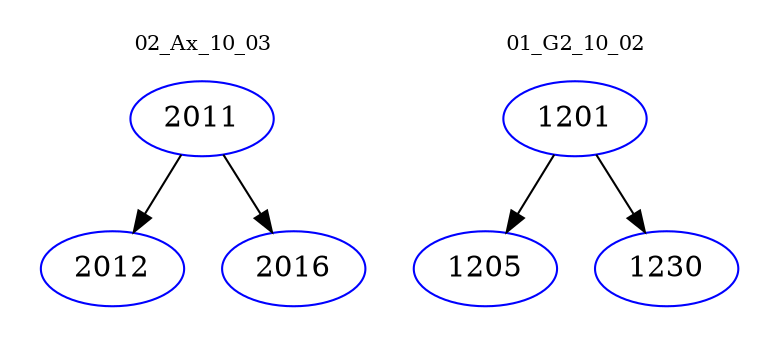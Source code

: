 digraph{
subgraph cluster_0 {
color = white
label = "02_Ax_10_03";
fontsize=10;
T0_2011 [label="2011", color="blue"]
T0_2011 -> T0_2012 [color="black"]
T0_2012 [label="2012", color="blue"]
T0_2011 -> T0_2016 [color="black"]
T0_2016 [label="2016", color="blue"]
}
subgraph cluster_1 {
color = white
label = "01_G2_10_02";
fontsize=10;
T1_1201 [label="1201", color="blue"]
T1_1201 -> T1_1205 [color="black"]
T1_1205 [label="1205", color="blue"]
T1_1201 -> T1_1230 [color="black"]
T1_1230 [label="1230", color="blue"]
}
}
